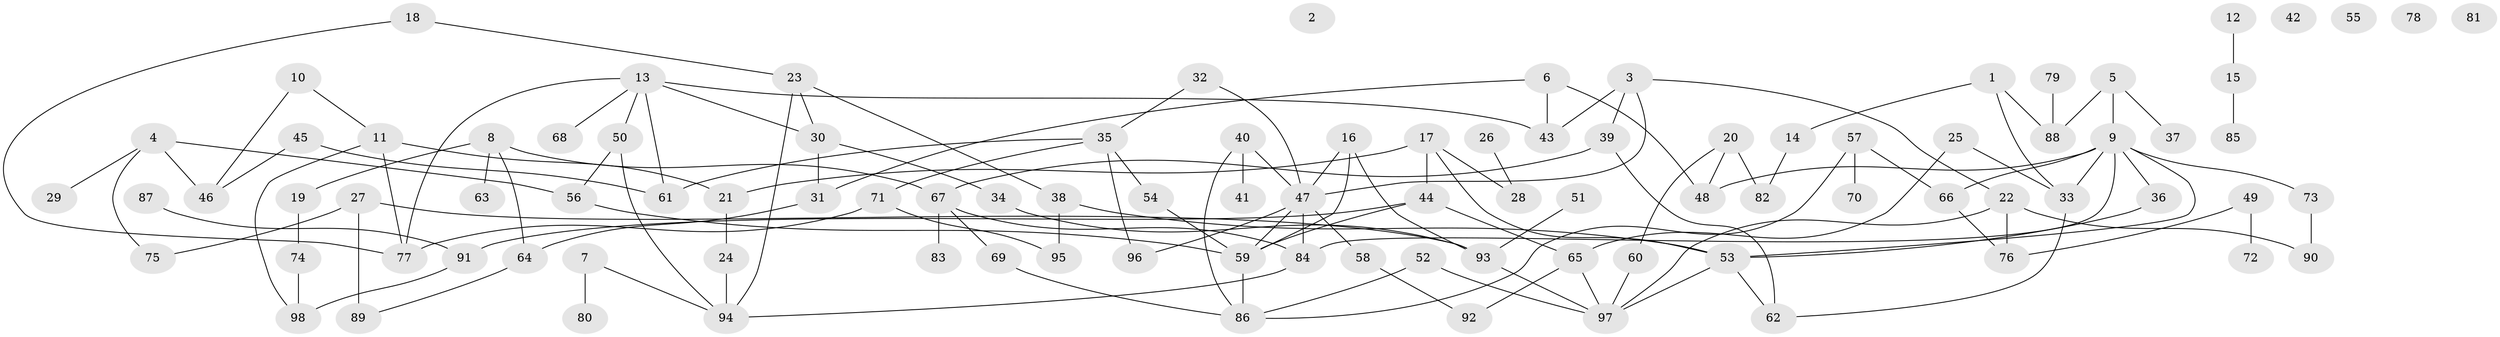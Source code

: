 // Generated by graph-tools (version 1.1) at 2025/25/03/09/25 03:25:20]
// undirected, 98 vertices, 133 edges
graph export_dot {
graph [start="1"]
  node [color=gray90,style=filled];
  1;
  2;
  3;
  4;
  5;
  6;
  7;
  8;
  9;
  10;
  11;
  12;
  13;
  14;
  15;
  16;
  17;
  18;
  19;
  20;
  21;
  22;
  23;
  24;
  25;
  26;
  27;
  28;
  29;
  30;
  31;
  32;
  33;
  34;
  35;
  36;
  37;
  38;
  39;
  40;
  41;
  42;
  43;
  44;
  45;
  46;
  47;
  48;
  49;
  50;
  51;
  52;
  53;
  54;
  55;
  56;
  57;
  58;
  59;
  60;
  61;
  62;
  63;
  64;
  65;
  66;
  67;
  68;
  69;
  70;
  71;
  72;
  73;
  74;
  75;
  76;
  77;
  78;
  79;
  80;
  81;
  82;
  83;
  84;
  85;
  86;
  87;
  88;
  89;
  90;
  91;
  92;
  93;
  94;
  95;
  96;
  97;
  98;
  1 -- 14;
  1 -- 33;
  1 -- 88;
  3 -- 22;
  3 -- 39;
  3 -- 43;
  3 -- 47;
  4 -- 29;
  4 -- 46;
  4 -- 56;
  4 -- 75;
  5 -- 9;
  5 -- 37;
  5 -- 88;
  6 -- 31;
  6 -- 43;
  6 -- 48;
  7 -- 80;
  7 -- 94;
  8 -- 19;
  8 -- 63;
  8 -- 64;
  8 -- 67;
  9 -- 33;
  9 -- 36;
  9 -- 48;
  9 -- 53;
  9 -- 66;
  9 -- 73;
  9 -- 84;
  10 -- 11;
  10 -- 46;
  11 -- 21;
  11 -- 77;
  11 -- 98;
  12 -- 15;
  13 -- 30;
  13 -- 43;
  13 -- 50;
  13 -- 61;
  13 -- 68;
  13 -- 77;
  14 -- 82;
  15 -- 85;
  16 -- 47;
  16 -- 59;
  16 -- 93;
  17 -- 21;
  17 -- 28;
  17 -- 44;
  17 -- 53;
  18 -- 23;
  18 -- 77;
  19 -- 74;
  20 -- 48;
  20 -- 60;
  20 -- 82;
  21 -- 24;
  22 -- 76;
  22 -- 90;
  22 -- 97;
  23 -- 30;
  23 -- 38;
  23 -- 94;
  24 -- 94;
  25 -- 33;
  25 -- 65;
  26 -- 28;
  27 -- 75;
  27 -- 89;
  27 -- 93;
  30 -- 31;
  30 -- 34;
  31 -- 64;
  32 -- 35;
  32 -- 47;
  33 -- 62;
  34 -- 93;
  35 -- 54;
  35 -- 61;
  35 -- 71;
  35 -- 96;
  36 -- 53;
  38 -- 53;
  38 -- 95;
  39 -- 62;
  39 -- 67;
  40 -- 41;
  40 -- 47;
  40 -- 86;
  44 -- 59;
  44 -- 65;
  44 -- 91;
  45 -- 46;
  45 -- 61;
  47 -- 58;
  47 -- 59;
  47 -- 84;
  47 -- 96;
  49 -- 72;
  49 -- 76;
  50 -- 56;
  50 -- 94;
  51 -- 93;
  52 -- 86;
  52 -- 97;
  53 -- 62;
  53 -- 97;
  54 -- 59;
  56 -- 59;
  57 -- 66;
  57 -- 70;
  57 -- 86;
  58 -- 92;
  59 -- 86;
  60 -- 97;
  64 -- 89;
  65 -- 92;
  65 -- 97;
  66 -- 76;
  67 -- 69;
  67 -- 83;
  67 -- 84;
  69 -- 86;
  71 -- 77;
  71 -- 95;
  73 -- 90;
  74 -- 98;
  79 -- 88;
  84 -- 94;
  87 -- 91;
  91 -- 98;
  93 -- 97;
}

